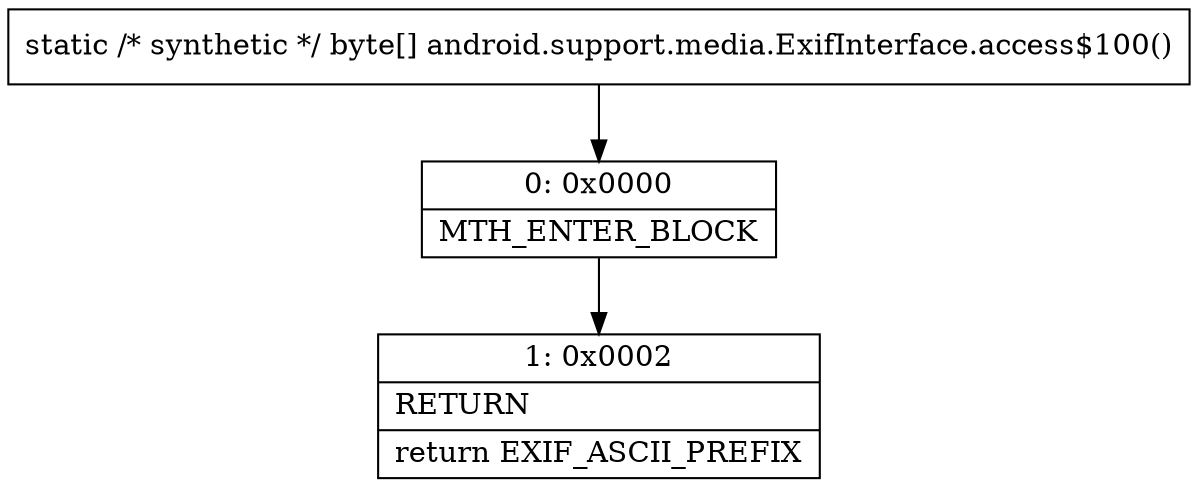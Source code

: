 digraph "CFG forandroid.support.media.ExifInterface.access$100()[B" {
Node_0 [shape=record,label="{0\:\ 0x0000|MTH_ENTER_BLOCK\l}"];
Node_1 [shape=record,label="{1\:\ 0x0002|RETURN\l|return EXIF_ASCII_PREFIX\l}"];
MethodNode[shape=record,label="{static \/* synthetic *\/ byte[] android.support.media.ExifInterface.access$100() }"];
MethodNode -> Node_0;
Node_0 -> Node_1;
}


